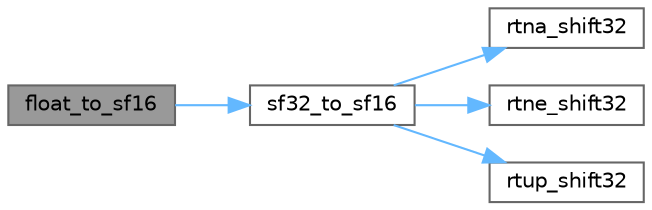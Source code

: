 digraph "float_to_sf16"
{
 // LATEX_PDF_SIZE
  bgcolor="transparent";
  edge [fontname=Helvetica,fontsize=10,labelfontname=Helvetica,labelfontsize=10];
  node [fontname=Helvetica,fontsize=10,shape=box,height=0.2,width=0.4];
  rankdir="LR";
  Node1 [id="Node000001",label="float_to_sf16",height=0.2,width=0.4,color="gray40", fillcolor="grey60", style="filled", fontcolor="black",tooltip=" "];
  Node1 -> Node2 [id="edge1_Node000001_Node000002",color="steelblue1",style="solid",tooltip=" "];
  Node2 [id="Node000002",label="sf32_to_sf16",height=0.2,width=0.4,color="grey40", fillcolor="white", style="filled",URL="$astcenc__mathlib__softfloat_8cpp.html#af5a2d724c58344c691091cdb5066cc65",tooltip=" "];
  Node2 -> Node3 [id="edge2_Node000002_Node000003",color="steelblue1",style="solid",tooltip=" "];
  Node3 [id="Node000003",label="rtna_shift32",height=0.2,width=0.4,color="grey40", fillcolor="white", style="filled",URL="$astcenc__mathlib__softfloat_8cpp.html#aa05edb8be377b6c2d1249ec0f4d77369",tooltip=" "];
  Node2 -> Node4 [id="edge3_Node000002_Node000004",color="steelblue1",style="solid",tooltip=" "];
  Node4 [id="Node000004",label="rtne_shift32",height=0.2,width=0.4,color="grey40", fillcolor="white", style="filled",URL="$astcenc__mathlib__softfloat_8cpp.html#a60b7d8902623ead0a8c64d615daeaef3",tooltip=" "];
  Node2 -> Node5 [id="edge4_Node000002_Node000005",color="steelblue1",style="solid",tooltip=" "];
  Node5 [id="Node000005",label="rtup_shift32",height=0.2,width=0.4,color="grey40", fillcolor="white", style="filled",URL="$astcenc__mathlib__softfloat_8cpp.html#a20381e3115c75ee2cd4bfec32b505c34",tooltip=" "];
}
